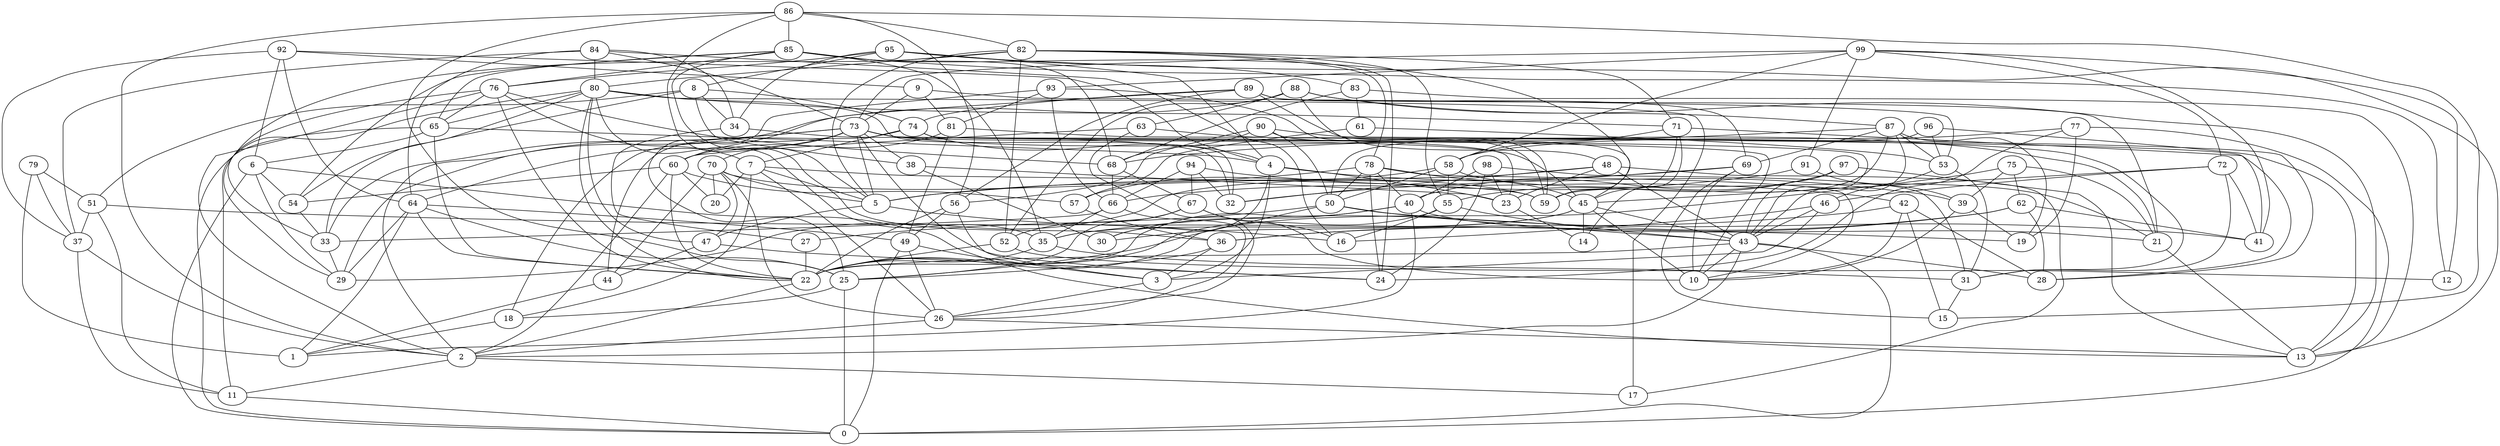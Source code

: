 digraph GG_graph {

subgraph G_graph {
edge [color = black]
"18" -> "1" [dir = none]
"39" -> "10" [dir = none]
"39" -> "19" [dir = none]
"79" -> "51" [dir = none]
"79" -> "37" [dir = none]
"79" -> "1" [dir = none]
"56" -> "22" [dir = none]
"56" -> "3" [dir = none]
"56" -> "49" [dir = none]
"36" -> "3" [dir = none]
"36" -> "25" [dir = none]
"94" -> "66" [dir = none]
"94" -> "67" [dir = none]
"94" -> "32" [dir = none]
"94" -> "42" [dir = none]
"34" -> "32" [dir = none]
"34" -> "27" [dir = none]
"92" -> "6" [dir = none]
"92" -> "9" [dir = none]
"92" -> "4" [dir = none]
"92" -> "64" [dir = none]
"92" -> "37" [dir = none]
"68" -> "66" [dir = none]
"68" -> "67" [dir = none]
"64" -> "1" [dir = none]
"64" -> "49" [dir = none]
"64" -> "22" [dir = none]
"64" -> "25" [dir = none]
"64" -> "29" [dir = none]
"76" -> "2" [dir = none]
"76" -> "68" [dir = none]
"76" -> "29" [dir = none]
"76" -> "7" [dir = none]
"76" -> "22" [dir = none]
"76" -> "65" [dir = none]
"75" -> "21" [dir = none]
"75" -> "39" [dir = none]
"75" -> "62" [dir = none]
"75" -> "22" [dir = none]
"9" -> "53" [dir = none]
"9" -> "73" [dir = none]
"9" -> "81" [dir = none]
"37" -> "11" [dir = none]
"37" -> "2" [dir = none]
"46" -> "16" [dir = none]
"46" -> "3" [dir = none]
"46" -> "43" [dir = none]
"53" -> "31" [dir = none]
"53" -> "46" [dir = none]
"4" -> "3" [dir = none]
"4" -> "23" [dir = none]
"4" -> "30" [dir = none]
"4" -> "39" [dir = none]
"97" -> "55" [dir = none]
"97" -> "40" [dir = none]
"97" -> "43" [dir = none]
"97" -> "13" [dir = none]
"83" -> "68" [dir = none]
"83" -> "13" [dir = none]
"83" -> "61" [dir = none]
"63" -> "60" [dir = none]
"63" -> "31" [dir = none]
"63" -> "26" [dir = none]
"21" -> "13" [dir = none]
"26" -> "2" [dir = none]
"26" -> "13" [dir = none]
"89" -> "74" [dir = none]
"89" -> "21" [dir = none]
"89" -> "56" [dir = none]
"89" -> "60" [dir = none]
"89" -> "69" [dir = none]
"89" -> "45" [dir = none]
"98" -> "24" [dir = none]
"98" -> "23" [dir = none]
"98" -> "40" [dir = none]
"98" -> "31" [dir = none]
"82" -> "5" [dir = none]
"82" -> "80" [dir = none]
"82" -> "33" [dir = none]
"82" -> "71" [dir = none]
"82" -> "24" [dir = none]
"82" -> "78" [dir = none]
"82" -> "55" [dir = none]
"82" -> "52" [dir = none]
"2" -> "17" [dir = none]
"25" -> "18" [dir = none]
"25" -> "0" [dir = none]
"72" -> "31" [dir = none]
"72" -> "41" [dir = none]
"72" -> "45" [dir = none]
"72" -> "46" [dir = none]
"7" -> "20" [dir = none]
"7" -> "59" [dir = none]
"7" -> "18" [dir = none]
"7" -> "5" [dir = none]
"7" -> "26" [dir = none]
"65" -> "6" [dir = none]
"65" -> "4" [dir = none]
"65" -> "0" [dir = none]
"65" -> "22" [dir = none]
"86" -> "25" [dir = none]
"86" -> "36" [dir = none]
"86" -> "15" [dir = none]
"86" -> "56" [dir = none]
"86" -> "82" [dir = none]
"86" -> "2" [dir = none]
"86" -> "85" [dir = none]
"87" -> "68" [dir = none]
"87" -> "59" [dir = none]
"87" -> "53" [dir = none]
"87" -> "43" [dir = none]
"87" -> "19" [dir = none]
"87" -> "69" [dir = none]
"78" -> "50" [dir = none]
"78" -> "45" [dir = none]
"78" -> "5" [dir = none]
"78" -> "24" [dir = none]
"78" -> "40" [dir = none]
"78" -> "10" [dir = none]
"77" -> "58" [dir = none]
"77" -> "0" [dir = none]
"77" -> "24" [dir = none]
"77" -> "19" [dir = none]
"70" -> "5" [dir = none]
"70" -> "47" [dir = none]
"70" -> "26" [dir = none]
"70" -> "59" [dir = none]
"70" -> "20" [dir = none]
"70" -> "44" [dir = none]
"66" -> "26" [dir = none]
"66" -> "35" [dir = none]
"66" -> "33" [dir = none]
"69" -> "32" [dir = none]
"69" -> "5" [dir = none]
"69" -> "15" [dir = none]
"69" -> "10" [dir = none]
"81" -> "60" [dir = none]
"81" -> "49" [dir = none]
"81" -> "28" [dir = none]
"95" -> "13" [dir = none]
"95" -> "83" [dir = none]
"95" -> "4" [dir = none]
"95" -> "76" [dir = none]
"95" -> "8" [dir = none]
"95" -> "34" [dir = none]
"73" -> "21" [dir = none]
"73" -> "23" [dir = none]
"73" -> "24" [dir = none]
"73" -> "33" [dir = none]
"73" -> "45" [dir = none]
"73" -> "18" [dir = none]
"73" -> "5" [dir = none]
"73" -> "64" [dir = none]
"73" -> "38" [dir = none]
"73" -> "29" [dir = none]
"73" -> "70" [dir = none]
"73" -> "10" [dir = none]
"91" -> "39" [dir = none]
"91" -> "66" [dir = none]
"43" -> "22" [dir = none]
"43" -> "2" [dir = none]
"43" -> "28" [dir = none]
"43" -> "0" [dir = none]
"43" -> "10" [dir = none]
"96" -> "50" [dir = none]
"96" -> "53" [dir = none]
"96" -> "13" [dir = none]
"47" -> "24" [dir = none]
"47" -> "44" [dir = none]
"60" -> "54" [dir = none]
"60" -> "57" [dir = none]
"60" -> "22" [dir = none]
"60" -> "20" [dir = none]
"60" -> "2" [dir = none]
"51" -> "19" [dir = none]
"51" -> "11" [dir = none]
"51" -> "37" [dir = none]
"40" -> "30" [dir = none]
"40" -> "22" [dir = none]
"40" -> "21" [dir = none]
"40" -> "1" [dir = none]
"54" -> "33" [dir = none]
"22" -> "2" [dir = none]
"85" -> "12" [dir = none]
"85" -> "54" [dir = none]
"85" -> "35" [dir = none]
"85" -> "68" [dir = none]
"85" -> "5" [dir = none]
"85" -> "65" [dir = none]
"85" -> "59" [dir = none]
"85" -> "76" [dir = none]
"23" -> "14" [dir = none]
"6" -> "13" [dir = none]
"6" -> "29" [dir = none]
"6" -> "0" [dir = none]
"6" -> "54" [dir = none]
"33" -> "29" [dir = none]
"61" -> "57" [dir = none]
"61" -> "53" [dir = none]
"38" -> "23" [dir = none]
"38" -> "30" [dir = none]
"35" -> "31" [dir = none]
"35" -> "22" [dir = none]
"8" -> "34" [dir = none]
"8" -> "54" [dir = none]
"8" -> "38" [dir = none]
"8" -> "74" [dir = none]
"8" -> "51" [dir = none]
"57" -> "36" [dir = none]
"45" -> "14" [dir = none]
"45" -> "43" [dir = none]
"45" -> "30" [dir = none]
"45" -> "35" [dir = none]
"31" -> "15" [dir = none]
"3" -> "26" [dir = none]
"62" -> "41" [dir = none]
"62" -> "28" [dir = none]
"62" -> "35" [dir = none]
"62" -> "36" [dir = none]
"55" -> "16" [dir = none]
"55" -> "43" [dir = none]
"55" -> "22" [dir = none]
"48" -> "43" [dir = none]
"48" -> "23" [dir = none]
"48" -> "29" [dir = none]
"48" -> "32" [dir = none]
"48" -> "17" [dir = none]
"71" -> "41" [dir = none]
"71" -> "45" [dir = none]
"71" -> "14" [dir = none]
"71" -> "58" [dir = none]
"67" -> "52" [dir = none]
"67" -> "25" [dir = none]
"67" -> "10" [dir = none]
"67" -> "16" [dir = none]
"50" -> "27" [dir = none]
"50" -> "43" [dir = none]
"50" -> "41" [dir = none]
"50" -> "25" [dir = none]
"84" -> "16" [dir = none]
"84" -> "37" [dir = none]
"84" -> "80" [dir = none]
"84" -> "34" [dir = none]
"84" -> "64" [dir = none]
"84" -> "73" [dir = none]
"58" -> "57" [dir = none]
"58" -> "55" [dir = none]
"58" -> "21" [dir = none]
"27" -> "22" [dir = none]
"44" -> "1" [dir = none]
"80" -> "17" [dir = none]
"80" -> "47" [dir = none]
"80" -> "35" [dir = none]
"80" -> "32" [dir = none]
"80" -> "71" [dir = none]
"80" -> "11" [dir = none]
"80" -> "22" [dir = none]
"80" -> "65" [dir = none]
"80" -> "33" [dir = none]
"49" -> "3" [dir = none]
"49" -> "26" [dir = none]
"49" -> "0" [dir = none]
"42" -> "28" [dir = none]
"42" -> "36" [dir = none]
"42" -> "10" [dir = none]
"42" -> "15" [dir = none]
"90" -> "28" [dir = none]
"90" -> "59" [dir = none]
"90" -> "50" [dir = none]
"90" -> "68" [dir = none]
"90" -> "56" [dir = none]
"11" -> "0" [dir = none]
"52" -> "12" [dir = none]
"52" -> "22" [dir = none]
"5" -> "47" [dir = none]
"5" -> "16" [dir = none]
"99" -> "58" [dir = none]
"99" -> "72" [dir = none]
"99" -> "93" [dir = none]
"99" -> "73" [dir = none]
"99" -> "41" [dir = none]
"99" -> "91" [dir = none]
"99" -> "12" [dir = none]
"88" -> "52" [dir = none]
"88" -> "48" [dir = none]
"88" -> "63" [dir = none]
"88" -> "87" [dir = none]
"88" -> "2" [dir = none]
"88" -> "13" [dir = none]
"74" -> "44" [dir = none]
"74" -> "7" [dir = none]
"74" -> "43" [dir = none]
"74" -> "4" [dir = none]
"93" -> "25" [dir = none]
"93" -> "81" [dir = none]
"93" -> "66" [dir = none]
"93" -> "59" [dir = none]
"58" -> "50" [dir = none]
"2" -> "11" [dir = none]
"45" -> "10" [dir = none]
}

}
